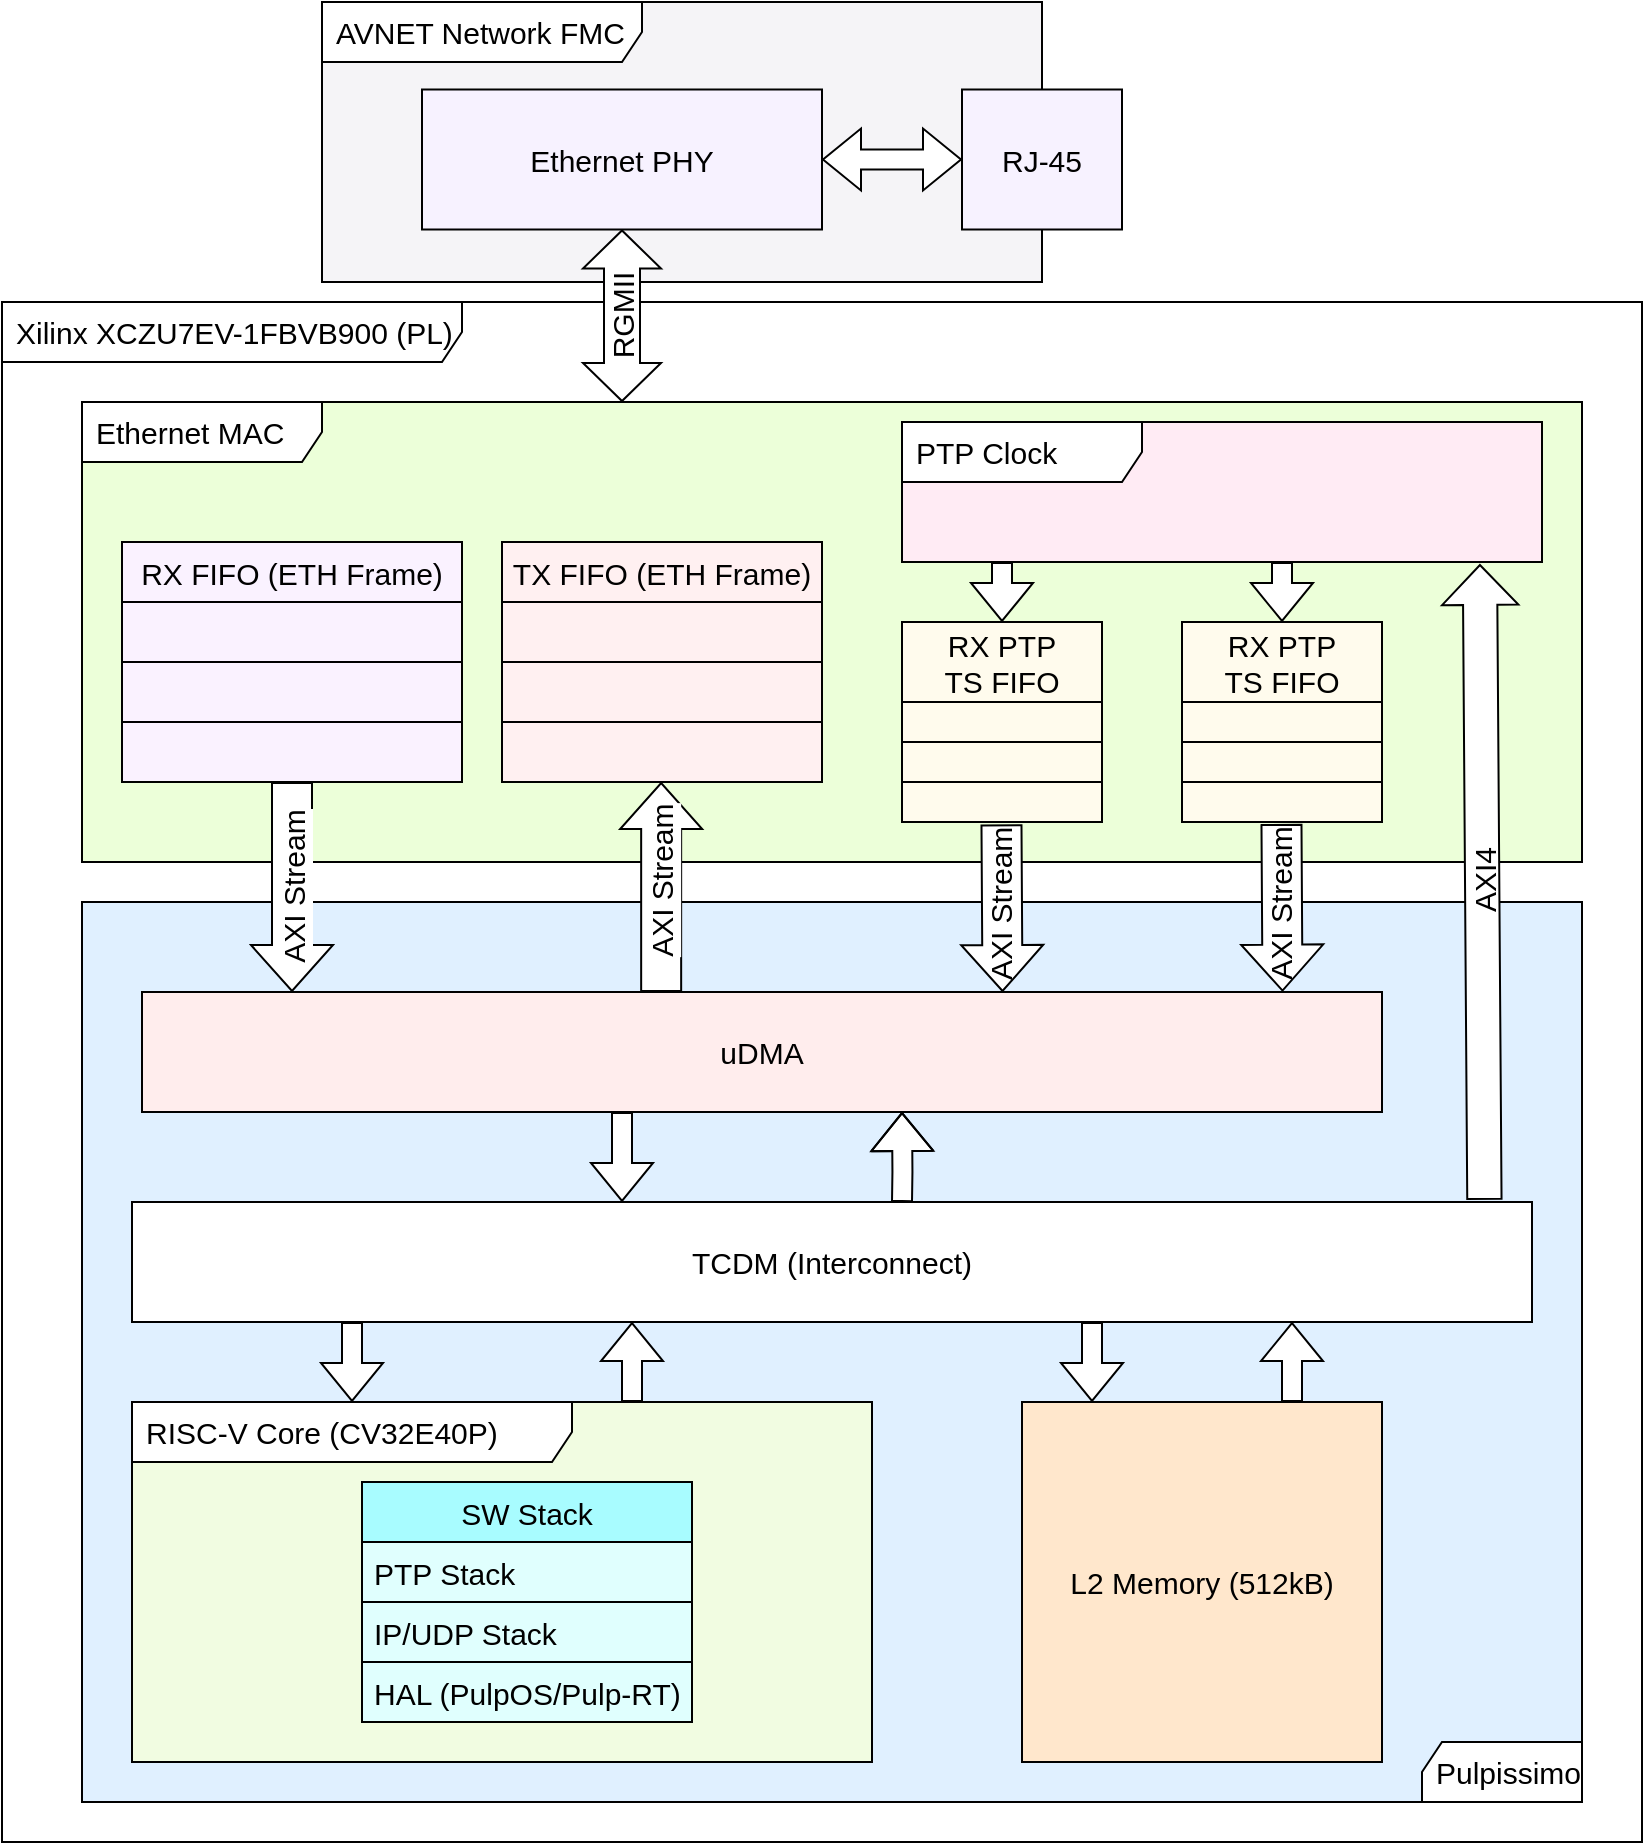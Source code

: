 <mxfile version="18.0.2" type="github">
  <diagram id="mLPpQYJzLz1xqzUndZVS" name="Page-1">
    <mxGraphModel dx="2031" dy="1074" grid="1" gridSize="10" guides="1" tooltips="1" connect="1" arrows="1" fold="1" page="1" pageScale="1" pageWidth="827" pageHeight="1169" math="0" shadow="0">
      <root>
        <mxCell id="0" />
        <mxCell id="1" parent="0" />
        <mxCell id="8U_8XwLauRsZ4ZYQqi3w-3" value="Xilinx XCZU7EV-1FBVB900 (PL)" style="shape=umlFrame;whiteSpace=wrap;html=1;width=230;height=30;boundedLbl=1;verticalAlign=middle;align=left;spacingLeft=5;fillColor=default;swimlaneFillColor=#ffffff;fontSize=15;" parent="1" vertex="1">
          <mxGeometry x="40" y="240" width="820" height="770" as="geometry" />
        </mxCell>
        <mxCell id="9wRkoVYpAe7Pgj8xl5cS-29" value="Pulpissimo" style="shape=umlFrame;whiteSpace=wrap;html=1;width=80;height=30;boundedLbl=1;verticalAlign=middle;align=left;spacingLeft=5;fillColor=#FFFFFF;swimlaneFillColor=#E0F0FF;direction=west;fontSize=15;" parent="1" vertex="1">
          <mxGeometry x="80" y="540" width="750" height="450" as="geometry" />
        </mxCell>
        <mxCell id="8U_8XwLauRsZ4ZYQqi3w-2" value="&lt;div style=&quot;font-size: 15px;&quot;&gt;Ethernet MAC&lt;/div&gt;" style="shape=umlFrame;whiteSpace=wrap;html=1;width=120;height=30;boundedLbl=1;verticalAlign=middle;align=left;spacingLeft=5;fillColor=#FFFFFF;swimlaneFillColor=#ECFFD9;fontSize=15;" parent="1" vertex="1">
          <mxGeometry x="80" y="290" width="750" height="230" as="geometry" />
        </mxCell>
        <mxCell id="9wRkoVYpAe7Pgj8xl5cS-7" value="" style="group;fillColor=none;fontSize=15;" parent="1" vertex="1" connectable="0">
          <mxGeometry x="200" y="90" width="400" height="140" as="geometry" />
        </mxCell>
        <mxCell id="9wRkoVYpAe7Pgj8xl5cS-1" value="AVNET Network FMC" style="shape=umlFrame;whiteSpace=wrap;html=1;width=160;height=30;boundedLbl=1;verticalAlign=middle;align=left;spacingLeft=5;fillColor=#FFFFFF;swimlaneFillColor=#F5F4F7;fontSize=15;" parent="9wRkoVYpAe7Pgj8xl5cS-7" vertex="1">
          <mxGeometry width="360" height="140" as="geometry" />
        </mxCell>
        <mxCell id="9wRkoVYpAe7Pgj8xl5cS-3" value="&lt;span style=&quot;font-size: 15px;&quot;&gt;RJ-45&lt;/span&gt;" style="rounded=0;whiteSpace=wrap;html=1;labelBackgroundColor=none;fillColor=#F7F2FF;fontSize=15;" parent="9wRkoVYpAe7Pgj8xl5cS-7" vertex="1">
          <mxGeometry x="320" y="43.75" width="80" height="70" as="geometry" />
        </mxCell>
        <mxCell id="9wRkoVYpAe7Pgj8xl5cS-4" value="Ethernet PHY" style="rounded=0;whiteSpace=wrap;html=1;labelBackgroundColor=none;fillColor=#F7F2FF;fontSize=15;" parent="9wRkoVYpAe7Pgj8xl5cS-7" vertex="1">
          <mxGeometry x="50" y="43.75" width="200" height="70" as="geometry" />
        </mxCell>
        <mxCell id="9wRkoVYpAe7Pgj8xl5cS-6" value="" style="shape=flexArrow;endArrow=classic;startArrow=classic;html=1;rounded=0;fontColor=none;entryX=0;entryY=0.5;entryDx=0;entryDy=0;exitX=1;exitY=0.5;exitDx=0;exitDy=0;fillColor=default;fontSize=15;" parent="9wRkoVYpAe7Pgj8xl5cS-7" source="9wRkoVYpAe7Pgj8xl5cS-4" target="9wRkoVYpAe7Pgj8xl5cS-3" edge="1">
          <mxGeometry width="100" height="100" relative="1" as="geometry">
            <mxPoint x="200" y="131.25" as="sourcePoint" />
            <mxPoint x="300" y="43.75" as="targetPoint" />
          </mxGeometry>
        </mxCell>
        <mxCell id="9wRkoVYpAe7Pgj8xl5cS-8" value="RGMII" style="shape=flexArrow;endArrow=classic;startArrow=classic;html=1;rounded=0;fontColor=none;entryX=0.5;entryY=1;entryDx=0;entryDy=0;width=18;fillColor=#FFFFFF;labelBackgroundColor=none;horizontal=0;startSize=6;fontSize=15;" parent="1" target="9wRkoVYpAe7Pgj8xl5cS-4" edge="1">
          <mxGeometry width="100" height="100" relative="1" as="geometry">
            <mxPoint x="350" y="290" as="sourcePoint" />
            <mxPoint x="690" y="390" as="targetPoint" />
          </mxGeometry>
        </mxCell>
        <mxCell id="9wRkoVYpAe7Pgj8xl5cS-9" value="TX FIFO (ETH Frame)" style="swimlane;fontStyle=0;childLayout=stackLayout;horizontal=1;startSize=30;horizontalStack=0;resizeParent=1;resizeParentMax=0;resizeLast=0;collapsible=1;marginBottom=0;labelBackgroundColor=none;fontColor=none;fillColor=#FFF0F1;fontSize=15;" parent="1" vertex="1">
          <mxGeometry x="290" y="360" width="160" height="120" as="geometry" />
        </mxCell>
        <mxCell id="9wRkoVYpAe7Pgj8xl5cS-10" value="  " style="text;strokeColor=default;fillColor=#FFF0F1;align=left;verticalAlign=middle;spacingLeft=4;spacingRight=4;overflow=hidden;points=[[0,0.5],[1,0.5]];portConstraint=eastwest;rotatable=0;labelBackgroundColor=none;fontColor=none;labelBorderColor=none;fontSize=15;" parent="9wRkoVYpAe7Pgj8xl5cS-9" vertex="1">
          <mxGeometry y="30" width="160" height="30" as="geometry" />
        </mxCell>
        <mxCell id="9wRkoVYpAe7Pgj8xl5cS-11" value=" " style="text;strokeColor=default;fillColor=#FFF0F1;align=left;verticalAlign=middle;spacingLeft=4;spacingRight=4;overflow=hidden;points=[[0,0.5],[1,0.5]];portConstraint=eastwest;rotatable=0;labelBackgroundColor=none;fontColor=none;fontSize=15;" parent="9wRkoVYpAe7Pgj8xl5cS-9" vertex="1">
          <mxGeometry y="60" width="160" height="30" as="geometry" />
        </mxCell>
        <mxCell id="9wRkoVYpAe7Pgj8xl5cS-12" value=" " style="text;strokeColor=default;fillColor=#FFF0F1;align=left;verticalAlign=middle;spacingLeft=4;spacingRight=4;overflow=hidden;points=[[0,0.5],[1,0.5]];portConstraint=eastwest;rotatable=0;labelBackgroundColor=none;fontColor=none;fontSize=15;" parent="9wRkoVYpAe7Pgj8xl5cS-9" vertex="1">
          <mxGeometry y="90" width="160" height="30" as="geometry" />
        </mxCell>
        <mxCell id="9wRkoVYpAe7Pgj8xl5cS-14" value="RX FIFO (ETH Frame)" style="swimlane;fontStyle=0;childLayout=stackLayout;horizontal=1;startSize=30;horizontalStack=0;resizeParent=1;resizeParentMax=0;resizeLast=0;collapsible=1;marginBottom=0;labelBackgroundColor=none;fontColor=none;fillColor=#FAF2FF;fontSize=15;" parent="1" vertex="1">
          <mxGeometry x="100" y="360" width="170" height="120" as="geometry" />
        </mxCell>
        <mxCell id="9wRkoVYpAe7Pgj8xl5cS-15" value="  " style="text;strokeColor=default;fillColor=#FAF2FF;align=left;verticalAlign=middle;spacingLeft=4;spacingRight=4;overflow=hidden;points=[[0,0.5],[1,0.5]];portConstraint=eastwest;rotatable=0;labelBackgroundColor=none;fontColor=none;labelBorderColor=none;fontSize=15;" parent="9wRkoVYpAe7Pgj8xl5cS-14" vertex="1">
          <mxGeometry y="30" width="170" height="30" as="geometry" />
        </mxCell>
        <mxCell id="9wRkoVYpAe7Pgj8xl5cS-16" value=" " style="text;strokeColor=default;fillColor=#FAF2FF;align=left;verticalAlign=middle;spacingLeft=4;spacingRight=4;overflow=hidden;points=[[0,0.5],[1,0.5]];portConstraint=eastwest;rotatable=0;labelBackgroundColor=none;fontColor=none;fontSize=15;" parent="9wRkoVYpAe7Pgj8xl5cS-14" vertex="1">
          <mxGeometry y="60" width="170" height="30" as="geometry" />
        </mxCell>
        <mxCell id="9wRkoVYpAe7Pgj8xl5cS-17" value=" " style="text;strokeColor=default;fillColor=#FAF2FF;align=left;verticalAlign=middle;spacingLeft=4;spacingRight=4;overflow=hidden;points=[[0,0.5],[1,0.5]];portConstraint=eastwest;rotatable=0;labelBackgroundColor=none;fontColor=none;fontSize=15;" parent="9wRkoVYpAe7Pgj8xl5cS-14" vertex="1">
          <mxGeometry y="90" width="170" height="30" as="geometry" />
        </mxCell>
        <mxCell id="9wRkoVYpAe7Pgj8xl5cS-18" value="RX PTP &#xa;TS FIFO" style="swimlane;fontStyle=0;childLayout=stackLayout;horizontal=1;startSize=40;horizontalStack=0;resizeParent=1;resizeParentMax=0;resizeLast=0;collapsible=1;marginBottom=0;labelBackgroundColor=none;fontColor=none;fillColor=#FFFBED;fontSize=15;" parent="1" vertex="1">
          <mxGeometry x="490" y="400" width="100" height="100" as="geometry" />
        </mxCell>
        <mxCell id="9wRkoVYpAe7Pgj8xl5cS-19" value="  " style="text;strokeColor=default;fillColor=#FFFBED;align=left;verticalAlign=middle;spacingLeft=4;spacingRight=4;overflow=hidden;points=[[0,0.5],[1,0.5]];portConstraint=eastwest;rotatable=0;labelBackgroundColor=none;fontColor=none;labelBorderColor=none;fontSize=15;" parent="9wRkoVYpAe7Pgj8xl5cS-18" vertex="1">
          <mxGeometry y="40" width="100" height="20" as="geometry" />
        </mxCell>
        <mxCell id="9wRkoVYpAe7Pgj8xl5cS-20" value=" " style="text;strokeColor=default;fillColor=#FFFBED;align=left;verticalAlign=middle;spacingLeft=4;spacingRight=4;overflow=hidden;points=[[0,0.5],[1,0.5]];portConstraint=eastwest;rotatable=0;labelBackgroundColor=none;fontColor=none;fontSize=15;" parent="9wRkoVYpAe7Pgj8xl5cS-18" vertex="1">
          <mxGeometry y="60" width="100" height="20" as="geometry" />
        </mxCell>
        <mxCell id="9wRkoVYpAe7Pgj8xl5cS-21" value=" " style="text;strokeColor=default;fillColor=#FFFBED;align=left;verticalAlign=middle;spacingLeft=4;spacingRight=4;overflow=hidden;points=[[0,0.5],[1,0.5]];portConstraint=eastwest;rotatable=0;labelBackgroundColor=none;fontColor=none;fontSize=15;" parent="9wRkoVYpAe7Pgj8xl5cS-18" vertex="1">
          <mxGeometry y="80" width="100" height="20" as="geometry" />
        </mxCell>
        <mxCell id="9wRkoVYpAe7Pgj8xl5cS-26" value="PTP Clock" style="shape=umlFrame;whiteSpace=wrap;html=1;width=120;height=30;boundedLbl=1;verticalAlign=middle;align=left;spacingLeft=5;fillColor=#FFFFFF;swimlaneFillColor=#FFEBF4;fontSize=15;" parent="1" vertex="1">
          <mxGeometry x="490" y="300" width="320" height="70" as="geometry" />
        </mxCell>
        <mxCell id="9wRkoVYpAe7Pgj8xl5cS-30" value="uDMA" style="rounded=0;whiteSpace=wrap;html=1;glass=0;labelBackgroundColor=none;labelBorderColor=none;fontColor=none;strokeColor=default;fillColor=#FFEDED;fontSize=15;" parent="1" vertex="1">
          <mxGeometry x="110" y="585" width="620" height="60" as="geometry" />
        </mxCell>
        <mxCell id="9wRkoVYpAe7Pgj8xl5cS-32" value="AXI Stream" style="shape=flexArrow;endArrow=classic;html=1;rounded=0;labelBackgroundColor=default;fontColor=none;fillColor=#FFFFFF;orthogonal=1;horizontal=0;width=20;endSize=7.33;fontSize=15;" parent="1" source="9wRkoVYpAe7Pgj8xl5cS-17" target="9wRkoVYpAe7Pgj8xl5cS-30" edge="1">
          <mxGeometry width="50" height="50" relative="1" as="geometry">
            <mxPoint x="360" y="600" as="sourcePoint" />
            <mxPoint x="165" y="560" as="targetPoint" />
          </mxGeometry>
        </mxCell>
        <mxCell id="9wRkoVYpAe7Pgj8xl5cS-37" value="TCDM (Interconnect)" style="rounded=0;whiteSpace=wrap;html=1;glass=0;labelBackgroundColor=none;labelBorderColor=none;fontColor=none;strokeColor=default;fillColor=#FFFFFF;fontSize=15;" parent="1" vertex="1">
          <mxGeometry x="105" y="690" width="700" height="60" as="geometry" />
        </mxCell>
        <mxCell id="9wRkoVYpAe7Pgj8xl5cS-38" value="L2 Memory (512kB)" style="whiteSpace=wrap;html=1;aspect=fixed;glass=0;labelBackgroundColor=none;labelBorderColor=none;fontColor=none;strokeColor=default;fillColor=#FFE7CC;gradientColor=none;fontSize=15;" parent="1" vertex="1">
          <mxGeometry x="550" y="790" width="180" height="180" as="geometry" />
        </mxCell>
        <mxCell id="9wRkoVYpAe7Pgj8xl5cS-39" value="" style="shape=flexArrow;endArrow=classic;html=1;rounded=0;labelBackgroundColor=none;fontColor=none;fillColor=#FFFFFF;orthogonal=1;fontSize=15;" parent="1" edge="1">
          <mxGeometry width="50" height="50" relative="1" as="geometry">
            <mxPoint x="350" y="645" as="sourcePoint" />
            <mxPoint x="350" y="690" as="targetPoint" />
          </mxGeometry>
        </mxCell>
        <mxCell id="9wRkoVYpAe7Pgj8xl5cS-40" value="" style="shape=flexArrow;endArrow=classic;html=1;rounded=0;labelBackgroundColor=none;fontColor=none;fillColor=#FFFFFF;entryX=0.569;entryY=1;entryDx=0;entryDy=0;entryPerimeter=0;fontSize=15;" parent="1" edge="1">
          <mxGeometry width="50" height="50" relative="1" as="geometry">
            <mxPoint x="490" y="690" as="sourcePoint" />
            <mxPoint x="490" y="645" as="targetPoint" />
            <Array as="points">
              <mxPoint x="490.22" y="675" />
            </Array>
          </mxGeometry>
        </mxCell>
        <mxCell id="9wRkoVYpAe7Pgj8xl5cS-44" value="RISC-V Core (CV32E40P)" style="shape=umlFrame;whiteSpace=wrap;html=1;width=220;height=30;boundedLbl=1;verticalAlign=middle;align=left;spacingLeft=5;fillColor=#FFFFFF;swimlaneFillColor=#F1FCE1;direction=east;fontSize=15;" parent="1" vertex="1">
          <mxGeometry x="105" y="790" width="370" height="180" as="geometry" />
        </mxCell>
        <mxCell id="9wRkoVYpAe7Pgj8xl5cS-49" value="RX PTP &#xa;TS FIFO" style="swimlane;fontStyle=0;childLayout=stackLayout;horizontal=1;startSize=40;horizontalStack=0;resizeParent=1;resizeParentMax=0;resizeLast=0;collapsible=1;marginBottom=0;labelBackgroundColor=none;fontColor=none;fillColor=#FFFBED;fontSize=15;" parent="1" vertex="1">
          <mxGeometry x="630" y="400" width="100" height="100" as="geometry" />
        </mxCell>
        <mxCell id="9wRkoVYpAe7Pgj8xl5cS-50" value="  " style="text;strokeColor=default;fillColor=#FFFBED;align=left;verticalAlign=middle;spacingLeft=4;spacingRight=4;overflow=hidden;points=[[0,0.5],[1,0.5]];portConstraint=eastwest;rotatable=0;labelBackgroundColor=none;fontColor=none;labelBorderColor=none;fontSize=15;" parent="9wRkoVYpAe7Pgj8xl5cS-49" vertex="1">
          <mxGeometry y="40" width="100" height="20" as="geometry" />
        </mxCell>
        <mxCell id="9wRkoVYpAe7Pgj8xl5cS-51" value=" " style="text;strokeColor=default;fillColor=#FFFBED;align=left;verticalAlign=middle;spacingLeft=4;spacingRight=4;overflow=hidden;points=[[0,0.5],[1,0.5]];portConstraint=eastwest;rotatable=0;labelBackgroundColor=none;fontColor=none;fontSize=15;" parent="9wRkoVYpAe7Pgj8xl5cS-49" vertex="1">
          <mxGeometry y="60" width="100" height="20" as="geometry" />
        </mxCell>
        <mxCell id="9wRkoVYpAe7Pgj8xl5cS-52" value=" " style="text;strokeColor=default;fillColor=#FFFBED;align=left;verticalAlign=middle;spacingLeft=4;spacingRight=4;overflow=hidden;points=[[0,0.5],[1,0.5]];portConstraint=eastwest;rotatable=0;labelBackgroundColor=none;fontColor=none;fontSize=15;" parent="9wRkoVYpAe7Pgj8xl5cS-49" vertex="1">
          <mxGeometry y="80" width="100" height="20" as="geometry" />
        </mxCell>
        <mxCell id="NilRoUXq7cAJDMya43DC-1" value="AXI Stream" style="shape=flexArrow;endArrow=classic;html=1;rounded=0;labelBackgroundColor=none;fontColor=none;fillColor=#FFFFFF;orthogonal=1;horizontal=0;width=20;endSize=7.33;fontSize=15;exitX=0.51;exitY=1;exitDx=0;exitDy=0;exitPerimeter=0;entryX=0.696;entryY=-0.02;entryDx=0;entryDy=0;entryPerimeter=0;" edge="1" parent="9wRkoVYpAe7Pgj8xl5cS-49">
          <mxGeometry x="-0.045" y="-1" width="50" height="50" relative="1" as="geometry">
            <mxPoint x="49.74" y="101" as="sourcePoint" />
            <mxPoint x="50.26" y="184.8" as="targetPoint" />
            <mxPoint as="offset" />
          </mxGeometry>
        </mxCell>
        <mxCell id="9wRkoVYpAe7Pgj8xl5cS-54" value="" style="shape=flexArrow;endArrow=classic;html=1;rounded=0;labelBackgroundColor=none;fontColor=none;fillColor=#FFFFFF;entryX=0.5;entryY=0;entryDx=0;entryDy=0;orthogonal=1;fontSize=15;" parent="1" source="9wRkoVYpAe7Pgj8xl5cS-26" target="9wRkoVYpAe7Pgj8xl5cS-18" edge="1">
          <mxGeometry width="50" height="50" relative="1" as="geometry">
            <mxPoint x="530" y="390" as="sourcePoint" />
            <mxPoint x="310" y="550" as="targetPoint" />
          </mxGeometry>
        </mxCell>
        <mxCell id="9wRkoVYpAe7Pgj8xl5cS-56" value="" style="shape=flexArrow;endArrow=classic;html=1;rounded=0;labelBackgroundColor=none;fontColor=none;fillColor=#FFFFFF;orthogonal=1;fontSize=15;entryX=0.5;entryY=0;entryDx=0;entryDy=0;" parent="1" source="9wRkoVYpAe7Pgj8xl5cS-26" edge="1" target="9wRkoVYpAe7Pgj8xl5cS-49">
          <mxGeometry width="50" height="50" relative="1" as="geometry">
            <mxPoint x="679.76" y="390" as="sourcePoint" />
            <mxPoint x="680" y="410" as="targetPoint" />
          </mxGeometry>
        </mxCell>
        <mxCell id="9wRkoVYpAe7Pgj8xl5cS-62" value="" style="shape=flexArrow;endArrow=classic;html=1;rounded=0;labelBackgroundColor=none;fontColor=none;fillColor=#FFFFFF;orthogonal=1;fontSize=15;" parent="1" edge="1">
          <mxGeometry width="50" height="50" relative="1" as="geometry">
            <mxPoint x="215" y="750" as="sourcePoint" />
            <mxPoint x="215" y="790" as="targetPoint" />
          </mxGeometry>
        </mxCell>
        <mxCell id="9wRkoVYpAe7Pgj8xl5cS-64" value="" style="shape=flexArrow;endArrow=classic;html=1;rounded=0;labelBackgroundColor=none;fontColor=none;fillColor=#FFFFFF;fontSize=15;" parent="1" edge="1">
          <mxGeometry width="50" height="50" relative="1" as="geometry">
            <mxPoint x="355" y="790" as="sourcePoint" />
            <mxPoint x="355" y="750" as="targetPoint" />
          </mxGeometry>
        </mxCell>
        <mxCell id="9wRkoVYpAe7Pgj8xl5cS-65" value="" style="shape=flexArrow;endArrow=classic;html=1;rounded=0;labelBackgroundColor=none;fontColor=none;fillColor=#FFFFFF;fontSize=15;" parent="1" edge="1">
          <mxGeometry width="50" height="50" relative="1" as="geometry">
            <mxPoint x="685" y="790" as="sourcePoint" />
            <mxPoint x="685" y="750" as="targetPoint" />
          </mxGeometry>
        </mxCell>
        <mxCell id="9wRkoVYpAe7Pgj8xl5cS-66" value="" style="shape=flexArrow;endArrow=classic;html=1;rounded=0;labelBackgroundColor=none;fontColor=none;fillColor=#FFFFFF;orthogonal=1;fontSize=15;" parent="1" edge="1">
          <mxGeometry width="50" height="50" relative="1" as="geometry">
            <mxPoint x="585" y="750" as="sourcePoint" />
            <mxPoint x="585" y="790" as="targetPoint" />
          </mxGeometry>
        </mxCell>
        <mxCell id="9wRkoVYpAe7Pgj8xl5cS-68" value="SW Stack" style="swimlane;fontStyle=0;childLayout=stackLayout;horizontal=1;startSize=30;horizontalStack=0;resizeParent=1;resizeParentMax=0;resizeLast=0;collapsible=1;marginBottom=0;glass=0;labelBackgroundColor=none;labelBorderColor=none;fontColor=none;strokeColor=default;fillColor=#A8FCFF;gradientColor=none;fontSize=15;" parent="1" vertex="1">
          <mxGeometry x="220" y="830" width="165" height="120" as="geometry" />
        </mxCell>
        <mxCell id="9wRkoVYpAe7Pgj8xl5cS-69" value="PTP Stack" style="text;strokeColor=default;fillColor=#E0FFFE;align=left;verticalAlign=middle;spacingLeft=4;spacingRight=4;overflow=hidden;points=[[0,0.5],[1,0.5]];portConstraint=eastwest;rotatable=0;glass=0;labelBackgroundColor=none;labelBorderColor=none;fontColor=none;fontSize=15;" parent="9wRkoVYpAe7Pgj8xl5cS-68" vertex="1">
          <mxGeometry y="30" width="165" height="30" as="geometry" />
        </mxCell>
        <mxCell id="9wRkoVYpAe7Pgj8xl5cS-70" value="IP/UDP Stack" style="text;strokeColor=default;fillColor=#E0FFFE;align=left;verticalAlign=middle;spacingLeft=4;spacingRight=4;overflow=hidden;points=[[0,0.5],[1,0.5]];portConstraint=eastwest;rotatable=0;glass=0;labelBackgroundColor=none;labelBorderColor=none;fontColor=none;fontSize=15;" parent="9wRkoVYpAe7Pgj8xl5cS-68" vertex="1">
          <mxGeometry y="60" width="165" height="30" as="geometry" />
        </mxCell>
        <mxCell id="9wRkoVYpAe7Pgj8xl5cS-71" value="HAL (PulpOS/Pulp-RT)" style="text;strokeColor=default;fillColor=#E0FFFE;align=left;verticalAlign=middle;spacingLeft=4;spacingRight=4;overflow=hidden;points=[[0,0.5],[1,0.5]];portConstraint=eastwest;rotatable=0;glass=0;labelBackgroundColor=none;labelBorderColor=none;fontColor=none;fontSize=15;" parent="9wRkoVYpAe7Pgj8xl5cS-68" vertex="1">
          <mxGeometry y="90" width="165" height="30" as="geometry" />
        </mxCell>
        <mxCell id="0bZ0CAgHgtpychcCBRZJ-1" value="AXI Stream" style="shape=flexArrow;endArrow=classic;html=1;rounded=0;labelBackgroundColor=default;fontColor=none;fillColor=#FFFFFF;orthogonal=1;horizontal=0;width=20;endSize=7.33;startArrow=none;fontSize=15;" parent="1" edge="1">
          <mxGeometry x="0.048" width="50" height="50" relative="1" as="geometry">
            <mxPoint x="369.58" y="585" as="sourcePoint" />
            <mxPoint x="369.58" y="480" as="targetPoint" />
            <mxPoint as="offset" />
          </mxGeometry>
        </mxCell>
        <mxCell id="dMiMLzUYuEcjHtfRN7Cz-6" value="" style="shape=flexArrow;endArrow=classic;html=1;rounded=0;labelBackgroundColor=none;fontColor=none;fillColor=#FFFFFF;exitX=0.966;exitY=-0.017;exitDx=0;exitDy=0;exitPerimeter=0;fontSize=15;entryX=0.903;entryY=1.014;entryDx=0;entryDy=0;entryPerimeter=0;width=17.143;endSize=6.32;" parent="1" source="9wRkoVYpAe7Pgj8xl5cS-37" target="9wRkoVYpAe7Pgj8xl5cS-26" edge="1">
          <mxGeometry width="50" height="50" relative="1" as="geometry">
            <mxPoint x="780.72" y="680" as="sourcePoint" />
            <mxPoint x="780" y="610" as="targetPoint" />
          </mxGeometry>
        </mxCell>
        <mxCell id="dMiMLzUYuEcjHtfRN7Cz-8" value="AXI4" style="edgeLabel;html=1;align=center;verticalAlign=middle;resizable=0;points=[];fontSize=15;rotation=270;labelBackgroundColor=none;" parent="dMiMLzUYuEcjHtfRN7Cz-6" vertex="1" connectable="0">
          <mxGeometry x="-0.164" relative="1" as="geometry">
            <mxPoint y="-26" as="offset" />
          </mxGeometry>
        </mxCell>
        <mxCell id="NilRoUXq7cAJDMya43DC-3" value="AXI Stream" style="shape=flexArrow;endArrow=classic;html=1;rounded=0;labelBackgroundColor=none;fontColor=none;fillColor=default;orthogonal=1;horizontal=0;width=20;endSize=7.33;fontSize=15;exitX=0.51;exitY=1;exitDx=0;exitDy=0;exitPerimeter=0;entryX=0.696;entryY=-0.02;entryDx=0;entryDy=0;entryPerimeter=0;" edge="1" parent="1">
          <mxGeometry x="-0.045" y="-1" width="50" height="50" relative="1" as="geometry">
            <mxPoint x="539.74" y="501.2" as="sourcePoint" />
            <mxPoint x="540.26" y="585" as="targetPoint" />
            <mxPoint as="offset" />
          </mxGeometry>
        </mxCell>
      </root>
    </mxGraphModel>
  </diagram>
</mxfile>
